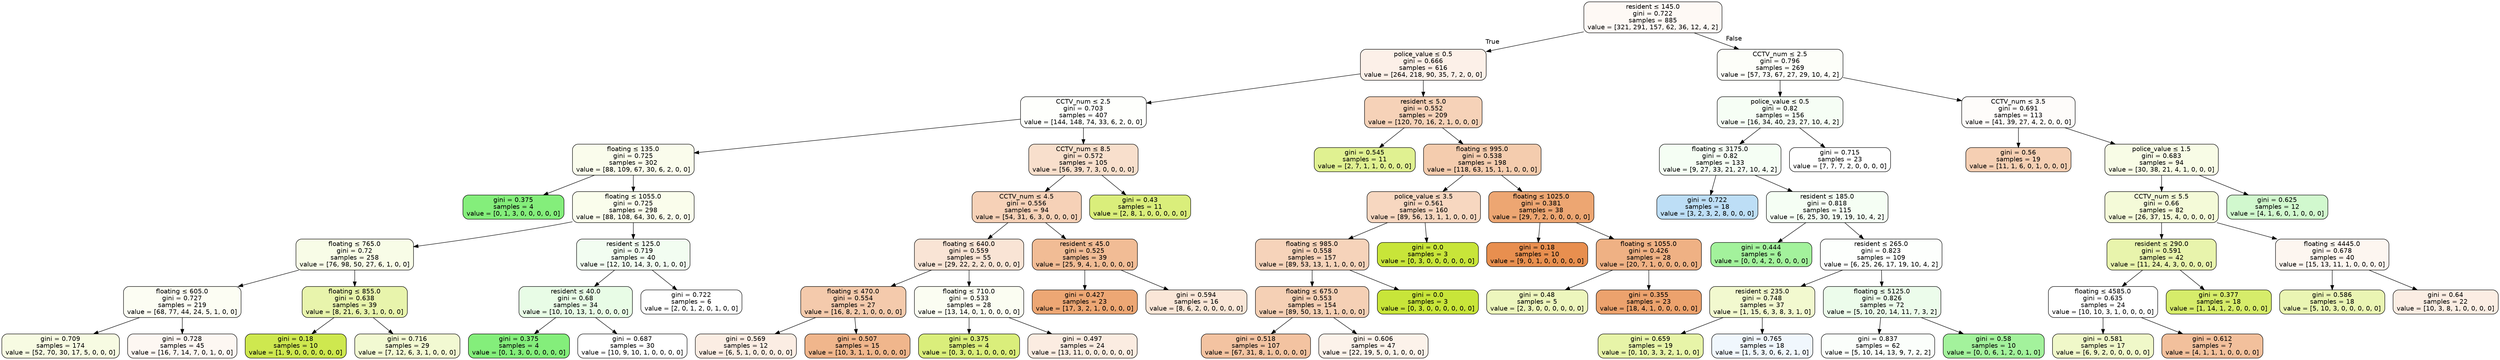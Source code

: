 digraph Tree {
node [shape=box, style="filled, rounded", color="black", fontname=helvetica] ;
edge [fontname=helvetica] ;
0 [label=<resident &le; 145.0<br/>gini = 0.722<br/>samples = 885<br/>value = [321, 291, 157, 62, 36, 12, 4, 2]>, fillcolor="#fef9f5"] ;
1 [label=<police_value &le; 0.5<br/>gini = 0.666<br/>samples = 616<br/>value = [264, 218, 90, 35, 7, 2, 0, 0]>, fillcolor="#fcf0e8"] ;
0 -> 1 [labeldistance=2.5, labelangle=45, headlabel="True"] ;
2 [label=<CCTV_num &le; 2.5<br/>gini = 0.703<br/>samples = 407<br/>value = [144, 148, 74, 33, 6, 2, 0, 0]>, fillcolor="#fefffc"] ;
1 -> 2 ;
3 [label=<floating &le; 135.0<br/>gini = 0.725<br/>samples = 302<br/>value = [88, 109, 67, 30, 6, 2, 0, 0]>, fillcolor="#fafcec"] ;
2 -> 3 ;
4 [label=<gini = 0.375<br/>samples = 4<br/>value = [0, 1, 3, 0, 0, 0, 0, 0]>, fillcolor="#84ee7b"] ;
3 -> 4 ;
5 [label=<floating &le; 1055.0<br/>gini = 0.725<br/>samples = 298<br/>value = [88, 108, 64, 30, 6, 2, 0, 0]>, fillcolor="#fafdec"] ;
3 -> 5 ;
6 [label=<floating &le; 765.0<br/>gini = 0.72<br/>samples = 258<br/>value = [76, 98, 50, 27, 6, 1, 0, 0]>, fillcolor="#f8fce7"] ;
5 -> 6 ;
7 [label=<floating &le; 605.0<br/>gini = 0.727<br/>samples = 219<br/>value = [68, 77, 44, 24, 5, 1, 0, 0]>, fillcolor="#fcfdf3"] ;
6 -> 7 ;
8 [label=<gini = 0.709<br/>samples = 174<br/>value = [52, 70, 30, 17, 5, 0, 0, 0]>, fillcolor="#f7fbe2"] ;
7 -> 8 ;
9 [label=<gini = 0.728<br/>samples = 45<br/>value = [16, 7, 14, 7, 0, 1, 0, 0]>, fillcolor="#fdf7f2"] ;
7 -> 9 ;
10 [label=<floating &le; 855.0<br/>gini = 0.638<br/>samples = 39<br/>value = [8, 21, 6, 3, 1, 0, 0, 0]>, fillcolor="#e8f4ac"] ;
6 -> 10 ;
11 [label=<gini = 0.18<br/>samples = 10<br/>value = [1, 9, 0, 0, 0, 0, 0, 0]>, fillcolor="#cee84f"] ;
10 -> 11 ;
12 [label=<gini = 0.716<br/>samples = 29<br/>value = [7, 12, 6, 3, 1, 0, 0, 0]>, fillcolor="#f2f9d2"] ;
10 -> 12 ;
13 [label=<resident &le; 125.0<br/>gini = 0.719<br/>samples = 40<br/>value = [12, 10, 14, 3, 0, 1, 0, 0]>, fillcolor="#f2fdf1"] ;
5 -> 13 ;
14 [label=<resident &le; 40.0<br/>gini = 0.68<br/>samples = 34<br/>value = [10, 10, 13, 1, 0, 0, 0, 0]>, fillcolor="#e8fce6"] ;
13 -> 14 ;
15 [label=<gini = 0.375<br/>samples = 4<br/>value = [0, 1, 3, 0, 0, 0, 0, 0]>, fillcolor="#84ee7b"] ;
14 -> 15 ;
16 [label=<gini = 0.687<br/>samples = 30<br/>value = [10, 9, 10, 1, 0, 0, 0, 0]>, fillcolor="#ffffff"] ;
14 -> 16 ;
17 [label=<gini = 0.722<br/>samples = 6<br/>value = [2, 0, 1, 2, 0, 1, 0, 0]>, fillcolor="#ffffff"] ;
13 -> 17 ;
18 [label=<CCTV_num &le; 8.5<br/>gini = 0.572<br/>samples = 105<br/>value = [56, 39, 7, 3, 0, 0, 0, 0]>, fillcolor="#f8dfcc"] ;
2 -> 18 ;
19 [label=<CCTV_num &le; 4.5<br/>gini = 0.556<br/>samples = 94<br/>value = [54, 31, 6, 3, 0, 0, 0, 0]>, fillcolor="#f6d1b7"] ;
18 -> 19 ;
20 [label=<floating &le; 640.0<br/>gini = 0.559<br/>samples = 55<br/>value = [29, 22, 2, 2, 0, 0, 0, 0]>, fillcolor="#f9e4d5"] ;
19 -> 20 ;
21 [label=<floating &le; 470.0<br/>gini = 0.554<br/>samples = 27<br/>value = [16, 8, 2, 1, 0, 0, 0, 0]>, fillcolor="#f4caac"] ;
20 -> 21 ;
22 [label=<gini = 0.569<br/>samples = 12<br/>value = [6, 5, 1, 0, 0, 0, 0, 0]>, fillcolor="#fbede3"] ;
21 -> 22 ;
23 [label=<gini = 0.507<br/>samples = 15<br/>value = [10, 3, 1, 1, 0, 0, 0, 0]>, fillcolor="#f0b68c"] ;
21 -> 23 ;
24 [label=<floating &le; 710.0<br/>gini = 0.533<br/>samples = 28<br/>value = [13, 14, 0, 1, 0, 0, 0, 0]>, fillcolor="#fbfdf2"] ;
20 -> 24 ;
25 [label=<gini = 0.375<br/>samples = 4<br/>value = [0, 3, 0, 1, 0, 0, 0, 0]>, fillcolor="#daee7b"] ;
24 -> 25 ;
26 [label=<gini = 0.497<br/>samples = 24<br/>value = [13, 11, 0, 0, 0, 0, 0, 0]>, fillcolor="#fbece1"] ;
24 -> 26 ;
27 [label=<resident &le; 45.0<br/>gini = 0.525<br/>samples = 39<br/>value = [25, 9, 4, 1, 0, 0, 0, 0]>, fillcolor="#f1bc95"] ;
19 -> 27 ;
28 [label=<gini = 0.427<br/>samples = 23<br/>value = [17, 3, 2, 1, 0, 0, 0, 0]>, fillcolor="#eda774"] ;
27 -> 28 ;
29 [label=<gini = 0.594<br/>samples = 16<br/>value = [8, 6, 2, 0, 0, 0, 0, 0]>, fillcolor="#fae6d7"] ;
27 -> 29 ;
30 [label=<gini = 0.43<br/>samples = 11<br/>value = [2, 8, 1, 0, 0, 0, 0, 0]>, fillcolor="#daee7b"] ;
18 -> 30 ;
31 [label=<resident &le; 5.0<br/>gini = 0.552<br/>samples = 209<br/>value = [120, 70, 16, 2, 1, 0, 0, 0]>, fillcolor="#f6d2b8"] ;
1 -> 31 ;
32 [label=<gini = 0.545<br/>samples = 11<br/>value = [2, 7, 1, 1, 0, 0, 0, 0]>, fillcolor="#e0f191"] ;
31 -> 32 ;
33 [label=<floating &le; 995.0<br/>gini = 0.538<br/>samples = 198<br/>value = [118, 63, 15, 1, 1, 0, 0, 0]>, fillcolor="#f4ccae"] ;
31 -> 33 ;
34 [label=<police_value &le; 3.5<br/>gini = 0.561<br/>samples = 160<br/>value = [89, 56, 13, 1, 1, 0, 0, 0]>, fillcolor="#f7d7c0"] ;
33 -> 34 ;
35 [label=<floating &le; 985.0<br/>gini = 0.558<br/>samples = 157<br/>value = [89, 53, 13, 1, 1, 0, 0, 0]>, fillcolor="#f6d3ba"] ;
34 -> 35 ;
36 [label=<floating &le; 675.0<br/>gini = 0.553<br/>samples = 154<br/>value = [89, 50, 13, 1, 1, 0, 0, 0]>, fillcolor="#f5d0b5"] ;
35 -> 36 ;
37 [label=<gini = 0.518<br/>samples = 107<br/>value = [67, 31, 8, 1, 0, 0, 0, 0]>, fillcolor="#f3c3a1"] ;
36 -> 37 ;
38 [label=<gini = 0.606<br/>samples = 47<br/>value = [22, 19, 5, 0, 1, 0, 0, 0]>, fillcolor="#fcf2ea"] ;
36 -> 38 ;
39 [label=<gini = 0.0<br/>samples = 3<br/>value = [0, 3, 0, 0, 0, 0, 0, 0]>, fillcolor="#c8e539"] ;
35 -> 39 ;
40 [label=<gini = 0.0<br/>samples = 3<br/>value = [0, 3, 0, 0, 0, 0, 0, 0]>, fillcolor="#c8e539"] ;
34 -> 40 ;
41 [label=<floating &le; 1025.0<br/>gini = 0.381<br/>samples = 38<br/>value = [29, 7, 2, 0, 0, 0, 0, 0]>, fillcolor="#eda672"] ;
33 -> 41 ;
42 [label=<gini = 0.18<br/>samples = 10<br/>value = [9, 0, 1, 0, 0, 0, 0, 0]>, fillcolor="#e88f4f"] ;
41 -> 42 ;
43 [label=<floating &le; 1055.0<br/>gini = 0.426<br/>samples = 28<br/>value = [20, 7, 1, 0, 0, 0, 0, 0]>, fillcolor="#efb184"] ;
41 -> 43 ;
44 [label=<gini = 0.48<br/>samples = 5<br/>value = [2, 3, 0, 0, 0, 0, 0, 0]>, fillcolor="#edf6bd"] ;
43 -> 44 ;
45 [label=<gini = 0.355<br/>samples = 23<br/>value = [18, 4, 1, 0, 0, 0, 0, 0]>, fillcolor="#eca26d"] ;
43 -> 45 ;
46 [label=<CCTV_num &le; 2.5<br/>gini = 0.796<br/>samples = 269<br/>value = [57, 73, 67, 27, 29, 10, 4, 2]>, fillcolor="#fdfef9"] ;
0 -> 46 [labeldistance=2.5, labelangle=-45, headlabel="False"] ;
47 [label=<police_value &le; 0.5<br/>gini = 0.82<br/>samples = 156<br/>value = [16, 34, 40, 23, 27, 10, 4, 2]>, fillcolor="#f6fef5"] ;
46 -> 47 ;
48 [label=<floating &le; 3175.0<br/>gini = 0.82<br/>samples = 133<br/>value = [9, 27, 33, 21, 27, 10, 4, 2]>, fillcolor="#f5fef4"] ;
47 -> 48 ;
49 [label=<gini = 0.722<br/>samples = 18<br/>value = [3, 2, 3, 2, 8, 0, 0, 0]>, fillcolor="#bddef6"] ;
48 -> 49 ;
50 [label=<resident &le; 185.0<br/>gini = 0.818<br/>samples = 115<br/>value = [6, 25, 30, 19, 19, 10, 4, 2]>, fillcolor="#f5fef4"] ;
48 -> 50 ;
51 [label=<gini = 0.444<br/>samples = 6<br/>value = [0, 0, 4, 2, 0, 0, 0, 0]>, fillcolor="#a3f29c"] ;
50 -> 51 ;
52 [label=<resident &le; 265.0<br/>gini = 0.823<br/>samples = 109<br/>value = [6, 25, 26, 17, 19, 10, 4, 2]>, fillcolor="#fdfffd"] ;
50 -> 52 ;
53 [label=<resident &le; 235.0<br/>gini = 0.748<br/>samples = 37<br/>value = [1, 15, 6, 3, 8, 3, 1, 0]>, fillcolor="#f2f9cf"] ;
52 -> 53 ;
54 [label=<gini = 0.659<br/>samples = 19<br/>value = [0, 10, 3, 3, 2, 1, 0, 0]>, fillcolor="#e7f4a8"] ;
53 -> 54 ;
55 [label=<gini = 0.765<br/>samples = 18<br/>value = [1, 5, 3, 0, 6, 2, 1, 0]>, fillcolor="#f0f7fd"] ;
53 -> 55 ;
56 [label=<floating &le; 5125.0<br/>gini = 0.826<br/>samples = 72<br/>value = [5, 10, 20, 14, 11, 7, 3, 2]>, fillcolor="#ecfceb"] ;
52 -> 56 ;
57 [label=<gini = 0.837<br/>samples = 62<br/>value = [5, 10, 14, 13, 9, 7, 2, 2]>, fillcolor="#fbfefb"] ;
56 -> 57 ;
58 [label=<gini = 0.58<br/>samples = 10<br/>value = [0, 0, 6, 1, 2, 0, 1, 0]>, fillcolor="#a3f29c"] ;
56 -> 58 ;
59 [label=<gini = 0.715<br/>samples = 23<br/>value = [7, 7, 7, 2, 0, 0, 0, 0]>, fillcolor="#ffffff"] ;
47 -> 59 ;
60 [label=<CCTV_num &le; 3.5<br/>gini = 0.691<br/>samples = 113<br/>value = [41, 39, 27, 4, 2, 0, 0, 0]>, fillcolor="#fefcfa"] ;
46 -> 60 ;
61 [label=<gini = 0.56<br/>samples = 19<br/>value = [11, 1, 6, 0, 1, 0, 0, 0]>, fillcolor="#f5cfb3"] ;
60 -> 61 ;
62 [label=<police_value &le; 1.5<br/>gini = 0.683<br/>samples = 94<br/>value = [30, 38, 21, 4, 1, 0, 0, 0]>, fillcolor="#f8fce6"] ;
60 -> 62 ;
63 [label=<CCTV_num &le; 5.5<br/>gini = 0.66<br/>samples = 82<br/>value = [26, 37, 15, 4, 0, 0, 0, 0]>, fillcolor="#f4fad8"] ;
62 -> 63 ;
64 [label=<resident &le; 290.0<br/>gini = 0.591<br/>samples = 42<br/>value = [11, 24, 4, 3, 0, 0, 0, 0]>, fillcolor="#e8f4ac"] ;
63 -> 64 ;
65 [label=<floating &le; 4585.0<br/>gini = 0.635<br/>samples = 24<br/>value = [10, 10, 3, 1, 0, 0, 0, 0]>, fillcolor="#ffffff"] ;
64 -> 65 ;
66 [label=<gini = 0.581<br/>samples = 17<br/>value = [6, 9, 2, 0, 0, 0, 0, 0]>, fillcolor="#f0f8c9"] ;
65 -> 66 ;
67 [label=<gini = 0.612<br/>samples = 7<br/>value = [4, 1, 1, 1, 0, 0, 0, 0]>, fillcolor="#f2c09c"] ;
65 -> 67 ;
68 [label=<gini = 0.377<br/>samples = 18<br/>value = [1, 14, 1, 2, 0, 0, 0, 0]>, fillcolor="#d6ec6a"] ;
64 -> 68 ;
69 [label=<floating &le; 4445.0<br/>gini = 0.678<br/>samples = 40<br/>value = [15, 13, 11, 1, 0, 0, 0, 0]>, fillcolor="#fdf6f0"] ;
63 -> 69 ;
70 [label=<gini = 0.586<br/>samples = 18<br/>value = [5, 10, 3, 0, 0, 0, 0, 0]>, fillcolor="#eaf5b3"] ;
69 -> 70 ;
71 [label=<gini = 0.64<br/>samples = 22<br/>value = [10, 3, 8, 1, 0, 0, 0, 0]>, fillcolor="#fbede3"] ;
69 -> 71 ;
72 [label=<gini = 0.625<br/>samples = 12<br/>value = [4, 1, 6, 0, 1, 0, 0, 0]>, fillcolor="#d1f8ce"] ;
62 -> 72 ;
}